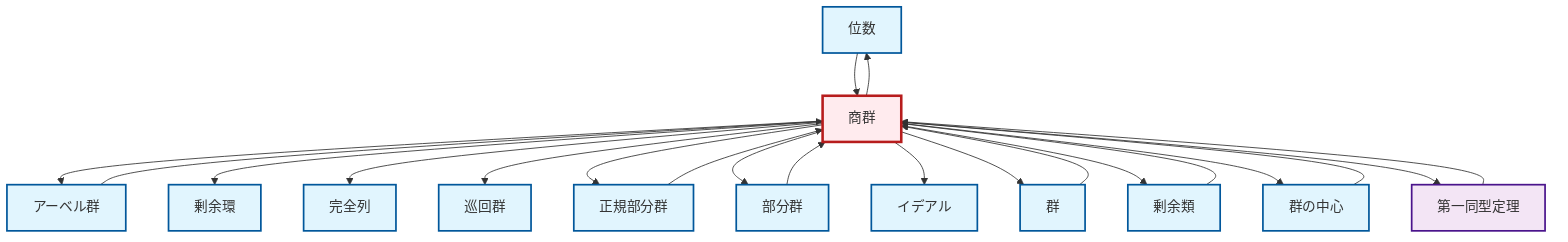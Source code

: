 graph TD
    classDef definition fill:#e1f5fe,stroke:#01579b,stroke-width:2px
    classDef theorem fill:#f3e5f5,stroke:#4a148c,stroke-width:2px
    classDef axiom fill:#fff3e0,stroke:#e65100,stroke-width:2px
    classDef example fill:#e8f5e9,stroke:#1b5e20,stroke-width:2px
    classDef current fill:#ffebee,stroke:#b71c1c,stroke-width:3px
    def-quotient-ring["剰余環"]:::definition
    def-order["位数"]:::definition
    def-center-of-group["群の中心"]:::definition
    thm-first-isomorphism["第一同型定理"]:::theorem
    def-exact-sequence["完全列"]:::definition
    def-group["群"]:::definition
    def-ideal["イデアル"]:::definition
    def-coset["剰余類"]:::definition
    def-quotient-group["商群"]:::definition
    def-abelian-group["アーベル群"]:::definition
    def-cyclic-group["巡回群"]:::definition
    def-normal-subgroup["正規部分群"]:::definition
    def-subgroup["部分群"]:::definition
    def-quotient-group --> def-abelian-group
    def-order --> def-quotient-group
    def-quotient-group --> def-quotient-ring
    def-abelian-group --> def-quotient-group
    def-quotient-group --> def-order
    def-quotient-group --> def-exact-sequence
    def-coset --> def-quotient-group
    def-quotient-group --> def-cyclic-group
    def-subgroup --> def-quotient-group
    def-quotient-group --> def-normal-subgroup
    thm-first-isomorphism --> def-quotient-group
    def-quotient-group --> def-subgroup
    def-normal-subgroup --> def-quotient-group
    def-quotient-group --> def-ideal
    def-quotient-group --> def-group
    def-quotient-group --> def-coset
    def-center-of-group --> def-quotient-group
    def-group --> def-quotient-group
    def-quotient-group --> def-center-of-group
    def-quotient-group --> thm-first-isomorphism
    class def-quotient-group current